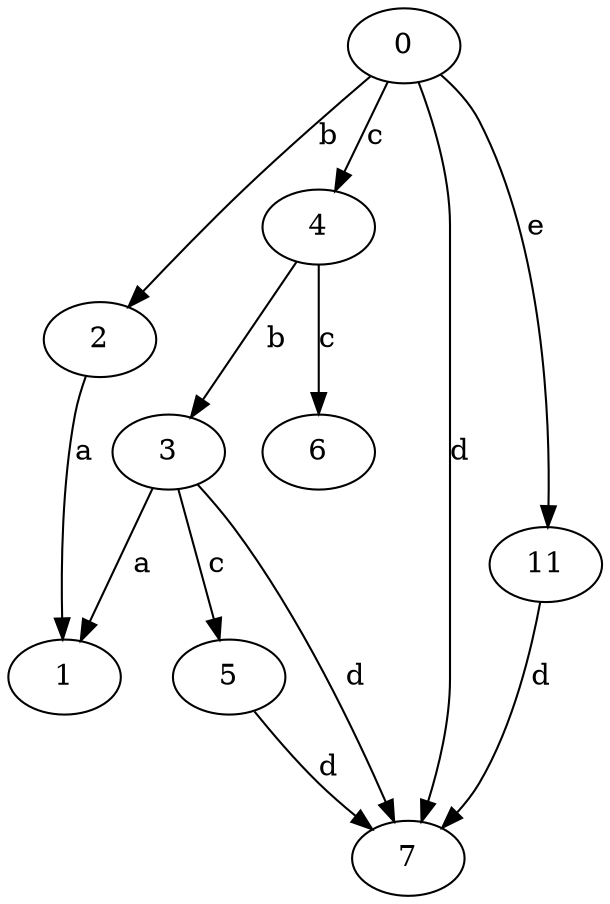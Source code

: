 strict digraph  {
0;
1;
2;
3;
4;
5;
6;
7;
11;
0 -> 2  [label=b];
0 -> 4  [label=c];
0 -> 7  [label=d];
0 -> 11  [label=e];
2 -> 1  [label=a];
3 -> 1  [label=a];
3 -> 5  [label=c];
3 -> 7  [label=d];
4 -> 3  [label=b];
4 -> 6  [label=c];
5 -> 7  [label=d];
11 -> 7  [label=d];
}
